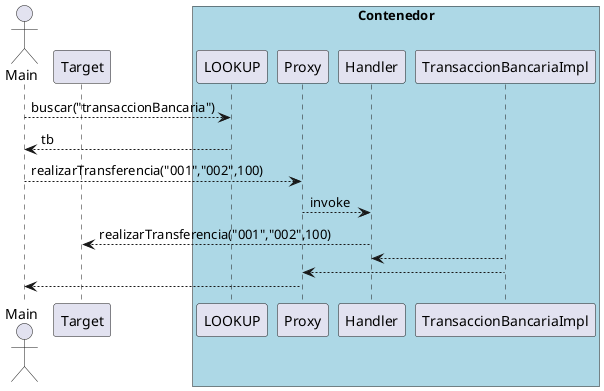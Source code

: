 @startuml

actor Main

Main-->LOOKUP: buscar("transaccionBancaria")
Main<--LOOKUP: tb

Main-->Proxy:realizarTransferencia("001","002",100)
Proxy-->Handler:invoke
Handler-->Target:realizarTransferencia("001","002",100)
Handler<--TransaccionBancariaImpl
Proxy<--TransaccionBancariaImpl
Main<--Proxy


box "Contenedor" #LightBlue
participant LOOKUP
participant Proxy
participant Handler
participant TransaccionBancariaImpl
end box




@enduml
